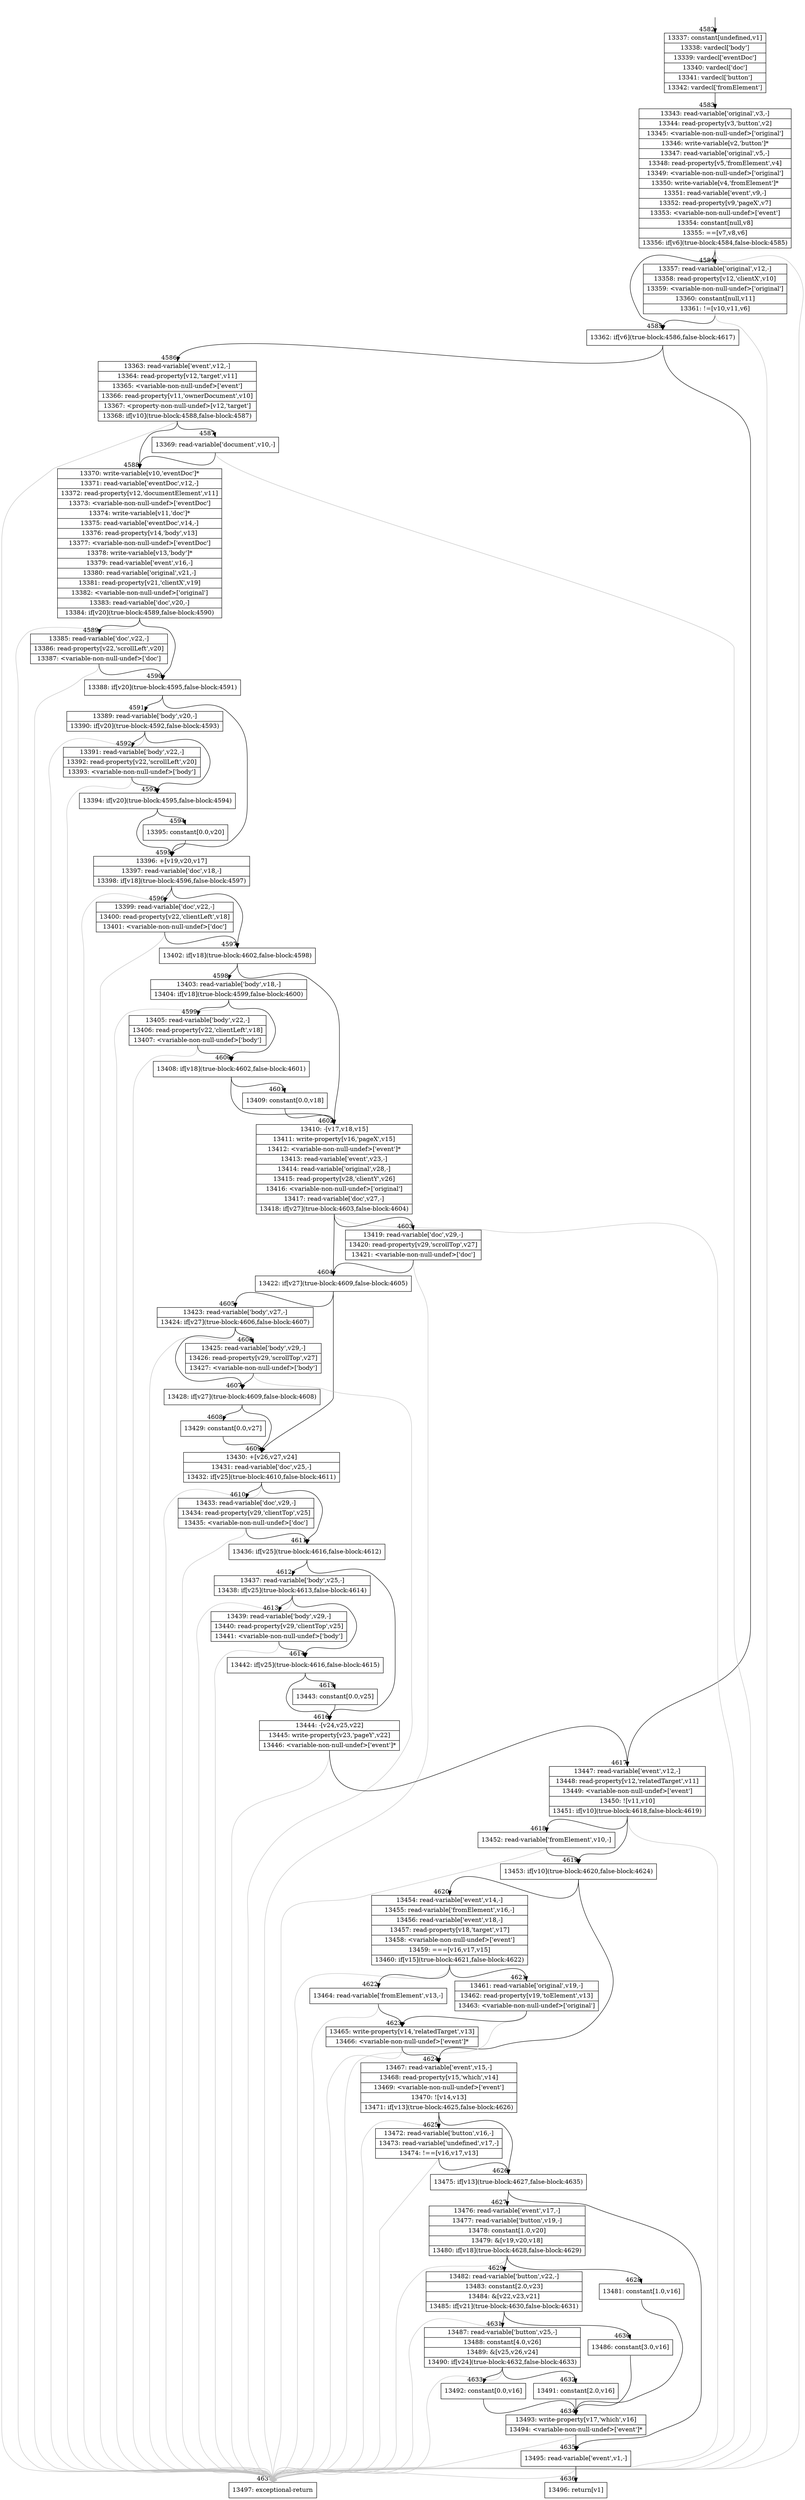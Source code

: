 digraph {
rankdir="TD"
BB_entry284[shape=none,label=""];
BB_entry284 -> BB4582 [tailport=s, headport=n, headlabel="    4582"]
BB4582 [shape=record label="{13337: constant[undefined,v1]|13338: vardecl['body']|13339: vardecl['eventDoc']|13340: vardecl['doc']|13341: vardecl['button']|13342: vardecl['fromElement']}" ] 
BB4582 -> BB4583 [tailport=s, headport=n, headlabel="      4583"]
BB4583 [shape=record label="{13343: read-variable['original',v3,-]|13344: read-property[v3,'button',v2]|13345: \<variable-non-null-undef\>['original']|13346: write-variable[v2,'button']*|13347: read-variable['original',v5,-]|13348: read-property[v5,'fromElement',v4]|13349: \<variable-non-null-undef\>['original']|13350: write-variable[v4,'fromElement']*|13351: read-variable['event',v9,-]|13352: read-property[v9,'pageX',v7]|13353: \<variable-non-null-undef\>['event']|13354: constant[null,v8]|13355: ==[v7,v8,v6]|13356: if[v6](true-block:4584,false-block:4585)}" ] 
BB4583 -> BB4585 [tailport=s, headport=n, headlabel="      4585"]
BB4583 -> BB4584 [tailport=s, headport=n, headlabel="      4584"]
BB4583 -> BB4637 [tailport=s, headport=n, color=gray, headlabel="      4637"]
BB4584 [shape=record label="{13357: read-variable['original',v12,-]|13358: read-property[v12,'clientX',v10]|13359: \<variable-non-null-undef\>['original']|13360: constant[null,v11]|13361: !=[v10,v11,v6]}" ] 
BB4584 -> BB4585 [tailport=s, headport=n]
BB4584 -> BB4637 [tailport=s, headport=n, color=gray]
BB4585 [shape=record label="{13362: if[v6](true-block:4586,false-block:4617)}" ] 
BB4585 -> BB4586 [tailport=s, headport=n, headlabel="      4586"]
BB4585 -> BB4617 [tailport=s, headport=n, headlabel="      4617"]
BB4586 [shape=record label="{13363: read-variable['event',v12,-]|13364: read-property[v12,'target',v11]|13365: \<variable-non-null-undef\>['event']|13366: read-property[v11,'ownerDocument',v10]|13367: \<property-non-null-undef\>[v12,'target']|13368: if[v10](true-block:4588,false-block:4587)}" ] 
BB4586 -> BB4588 [tailport=s, headport=n, headlabel="      4588"]
BB4586 -> BB4587 [tailport=s, headport=n, headlabel="      4587"]
BB4586 -> BB4637 [tailport=s, headport=n, color=gray]
BB4587 [shape=record label="{13369: read-variable['document',v10,-]}" ] 
BB4587 -> BB4588 [tailport=s, headport=n]
BB4587 -> BB4637 [tailport=s, headport=n, color=gray]
BB4588 [shape=record label="{13370: write-variable[v10,'eventDoc']*|13371: read-variable['eventDoc',v12,-]|13372: read-property[v12,'documentElement',v11]|13373: \<variable-non-null-undef\>['eventDoc']|13374: write-variable[v11,'doc']*|13375: read-variable['eventDoc',v14,-]|13376: read-property[v14,'body',v13]|13377: \<variable-non-null-undef\>['eventDoc']|13378: write-variable[v13,'body']*|13379: read-variable['event',v16,-]|13380: read-variable['original',v21,-]|13381: read-property[v21,'clientX',v19]|13382: \<variable-non-null-undef\>['original']|13383: read-variable['doc',v20,-]|13384: if[v20](true-block:4589,false-block:4590)}" ] 
BB4588 -> BB4590 [tailport=s, headport=n, headlabel="      4590"]
BB4588 -> BB4589 [tailport=s, headport=n, headlabel="      4589"]
BB4588 -> BB4637 [tailport=s, headport=n, color=gray]
BB4589 [shape=record label="{13385: read-variable['doc',v22,-]|13386: read-property[v22,'scrollLeft',v20]|13387: \<variable-non-null-undef\>['doc']}" ] 
BB4589 -> BB4590 [tailport=s, headport=n]
BB4589 -> BB4637 [tailport=s, headport=n, color=gray]
BB4590 [shape=record label="{13388: if[v20](true-block:4595,false-block:4591)}" ] 
BB4590 -> BB4595 [tailport=s, headport=n, headlabel="      4595"]
BB4590 -> BB4591 [tailport=s, headport=n, headlabel="      4591"]
BB4591 [shape=record label="{13389: read-variable['body',v20,-]|13390: if[v20](true-block:4592,false-block:4593)}" ] 
BB4591 -> BB4593 [tailport=s, headport=n, headlabel="      4593"]
BB4591 -> BB4592 [tailport=s, headport=n, headlabel="      4592"]
BB4591 -> BB4637 [tailport=s, headport=n, color=gray]
BB4592 [shape=record label="{13391: read-variable['body',v22,-]|13392: read-property[v22,'scrollLeft',v20]|13393: \<variable-non-null-undef\>['body']}" ] 
BB4592 -> BB4593 [tailport=s, headport=n]
BB4592 -> BB4637 [tailport=s, headport=n, color=gray]
BB4593 [shape=record label="{13394: if[v20](true-block:4595,false-block:4594)}" ] 
BB4593 -> BB4595 [tailport=s, headport=n]
BB4593 -> BB4594 [tailport=s, headport=n, headlabel="      4594"]
BB4594 [shape=record label="{13395: constant[0.0,v20]}" ] 
BB4594 -> BB4595 [tailport=s, headport=n]
BB4595 [shape=record label="{13396: +[v19,v20,v17]|13397: read-variable['doc',v18,-]|13398: if[v18](true-block:4596,false-block:4597)}" ] 
BB4595 -> BB4597 [tailport=s, headport=n, headlabel="      4597"]
BB4595 -> BB4596 [tailport=s, headport=n, headlabel="      4596"]
BB4595 -> BB4637 [tailport=s, headport=n, color=gray]
BB4596 [shape=record label="{13399: read-variable['doc',v22,-]|13400: read-property[v22,'clientLeft',v18]|13401: \<variable-non-null-undef\>['doc']}" ] 
BB4596 -> BB4597 [tailport=s, headport=n]
BB4596 -> BB4637 [tailport=s, headport=n, color=gray]
BB4597 [shape=record label="{13402: if[v18](true-block:4602,false-block:4598)}" ] 
BB4597 -> BB4602 [tailport=s, headport=n, headlabel="      4602"]
BB4597 -> BB4598 [tailport=s, headport=n, headlabel="      4598"]
BB4598 [shape=record label="{13403: read-variable['body',v18,-]|13404: if[v18](true-block:4599,false-block:4600)}" ] 
BB4598 -> BB4600 [tailport=s, headport=n, headlabel="      4600"]
BB4598 -> BB4599 [tailport=s, headport=n, headlabel="      4599"]
BB4598 -> BB4637 [tailport=s, headport=n, color=gray]
BB4599 [shape=record label="{13405: read-variable['body',v22,-]|13406: read-property[v22,'clientLeft',v18]|13407: \<variable-non-null-undef\>['body']}" ] 
BB4599 -> BB4600 [tailport=s, headport=n]
BB4599 -> BB4637 [tailport=s, headport=n, color=gray]
BB4600 [shape=record label="{13408: if[v18](true-block:4602,false-block:4601)}" ] 
BB4600 -> BB4602 [tailport=s, headport=n]
BB4600 -> BB4601 [tailport=s, headport=n, headlabel="      4601"]
BB4601 [shape=record label="{13409: constant[0.0,v18]}" ] 
BB4601 -> BB4602 [tailport=s, headport=n]
BB4602 [shape=record label="{13410: -[v17,v18,v15]|13411: write-property[v16,'pageX',v15]|13412: \<variable-non-null-undef\>['event']*|13413: read-variable['event',v23,-]|13414: read-variable['original',v28,-]|13415: read-property[v28,'clientY',v26]|13416: \<variable-non-null-undef\>['original']|13417: read-variable['doc',v27,-]|13418: if[v27](true-block:4603,false-block:4604)}" ] 
BB4602 -> BB4604 [tailport=s, headport=n, headlabel="      4604"]
BB4602 -> BB4603 [tailport=s, headport=n, headlabel="      4603"]
BB4602 -> BB4637 [tailport=s, headport=n, color=gray]
BB4603 [shape=record label="{13419: read-variable['doc',v29,-]|13420: read-property[v29,'scrollTop',v27]|13421: \<variable-non-null-undef\>['doc']}" ] 
BB4603 -> BB4604 [tailport=s, headport=n]
BB4603 -> BB4637 [tailport=s, headport=n, color=gray]
BB4604 [shape=record label="{13422: if[v27](true-block:4609,false-block:4605)}" ] 
BB4604 -> BB4609 [tailport=s, headport=n, headlabel="      4609"]
BB4604 -> BB4605 [tailport=s, headport=n, headlabel="      4605"]
BB4605 [shape=record label="{13423: read-variable['body',v27,-]|13424: if[v27](true-block:4606,false-block:4607)}" ] 
BB4605 -> BB4607 [tailport=s, headport=n, headlabel="      4607"]
BB4605 -> BB4606 [tailport=s, headport=n, headlabel="      4606"]
BB4605 -> BB4637 [tailport=s, headport=n, color=gray]
BB4606 [shape=record label="{13425: read-variable['body',v29,-]|13426: read-property[v29,'scrollTop',v27]|13427: \<variable-non-null-undef\>['body']}" ] 
BB4606 -> BB4607 [tailport=s, headport=n]
BB4606 -> BB4637 [tailport=s, headport=n, color=gray]
BB4607 [shape=record label="{13428: if[v27](true-block:4609,false-block:4608)}" ] 
BB4607 -> BB4609 [tailport=s, headport=n]
BB4607 -> BB4608 [tailport=s, headport=n, headlabel="      4608"]
BB4608 [shape=record label="{13429: constant[0.0,v27]}" ] 
BB4608 -> BB4609 [tailport=s, headport=n]
BB4609 [shape=record label="{13430: +[v26,v27,v24]|13431: read-variable['doc',v25,-]|13432: if[v25](true-block:4610,false-block:4611)}" ] 
BB4609 -> BB4611 [tailport=s, headport=n, headlabel="      4611"]
BB4609 -> BB4610 [tailport=s, headport=n, headlabel="      4610"]
BB4609 -> BB4637 [tailport=s, headport=n, color=gray]
BB4610 [shape=record label="{13433: read-variable['doc',v29,-]|13434: read-property[v29,'clientTop',v25]|13435: \<variable-non-null-undef\>['doc']}" ] 
BB4610 -> BB4611 [tailport=s, headport=n]
BB4610 -> BB4637 [tailport=s, headport=n, color=gray]
BB4611 [shape=record label="{13436: if[v25](true-block:4616,false-block:4612)}" ] 
BB4611 -> BB4616 [tailport=s, headport=n, headlabel="      4616"]
BB4611 -> BB4612 [tailport=s, headport=n, headlabel="      4612"]
BB4612 [shape=record label="{13437: read-variable['body',v25,-]|13438: if[v25](true-block:4613,false-block:4614)}" ] 
BB4612 -> BB4614 [tailport=s, headport=n, headlabel="      4614"]
BB4612 -> BB4613 [tailport=s, headport=n, headlabel="      4613"]
BB4612 -> BB4637 [tailport=s, headport=n, color=gray]
BB4613 [shape=record label="{13439: read-variable['body',v29,-]|13440: read-property[v29,'clientTop',v25]|13441: \<variable-non-null-undef\>['body']}" ] 
BB4613 -> BB4614 [tailport=s, headport=n]
BB4613 -> BB4637 [tailport=s, headport=n, color=gray]
BB4614 [shape=record label="{13442: if[v25](true-block:4616,false-block:4615)}" ] 
BB4614 -> BB4616 [tailport=s, headport=n]
BB4614 -> BB4615 [tailport=s, headport=n, headlabel="      4615"]
BB4615 [shape=record label="{13443: constant[0.0,v25]}" ] 
BB4615 -> BB4616 [tailport=s, headport=n]
BB4616 [shape=record label="{13444: -[v24,v25,v22]|13445: write-property[v23,'pageY',v22]|13446: \<variable-non-null-undef\>['event']*}" ] 
BB4616 -> BB4617 [tailport=s, headport=n]
BB4616 -> BB4637 [tailport=s, headport=n, color=gray]
BB4617 [shape=record label="{13447: read-variable['event',v12,-]|13448: read-property[v12,'relatedTarget',v11]|13449: \<variable-non-null-undef\>['event']|13450: ![v11,v10]|13451: if[v10](true-block:4618,false-block:4619)}" ] 
BB4617 -> BB4619 [tailport=s, headport=n, headlabel="      4619"]
BB4617 -> BB4618 [tailport=s, headport=n, headlabel="      4618"]
BB4617 -> BB4637 [tailport=s, headport=n, color=gray]
BB4618 [shape=record label="{13452: read-variable['fromElement',v10,-]}" ] 
BB4618 -> BB4619 [tailport=s, headport=n]
BB4618 -> BB4637 [tailport=s, headport=n, color=gray]
BB4619 [shape=record label="{13453: if[v10](true-block:4620,false-block:4624)}" ] 
BB4619 -> BB4620 [tailport=s, headport=n, headlabel="      4620"]
BB4619 -> BB4624 [tailport=s, headport=n, headlabel="      4624"]
BB4620 [shape=record label="{13454: read-variable['event',v14,-]|13455: read-variable['fromElement',v16,-]|13456: read-variable['event',v18,-]|13457: read-property[v18,'target',v17]|13458: \<variable-non-null-undef\>['event']|13459: ===[v16,v17,v15]|13460: if[v15](true-block:4621,false-block:4622)}" ] 
BB4620 -> BB4621 [tailport=s, headport=n, headlabel="      4621"]
BB4620 -> BB4622 [tailport=s, headport=n, headlabel="      4622"]
BB4620 -> BB4637 [tailport=s, headport=n, color=gray]
BB4621 [shape=record label="{13461: read-variable['original',v19,-]|13462: read-property[v19,'toElement',v13]|13463: \<variable-non-null-undef\>['original']}" ] 
BB4621 -> BB4623 [tailport=s, headport=n, headlabel="      4623"]
BB4621 -> BB4637 [tailport=s, headport=n, color=gray]
BB4622 [shape=record label="{13464: read-variable['fromElement',v13,-]}" ] 
BB4622 -> BB4623 [tailport=s, headport=n]
BB4622 -> BB4637 [tailport=s, headport=n, color=gray]
BB4623 [shape=record label="{13465: write-property[v14,'relatedTarget',v13]|13466: \<variable-non-null-undef\>['event']*}" ] 
BB4623 -> BB4624 [tailport=s, headport=n]
BB4623 -> BB4637 [tailport=s, headport=n, color=gray]
BB4624 [shape=record label="{13467: read-variable['event',v15,-]|13468: read-property[v15,'which',v14]|13469: \<variable-non-null-undef\>['event']|13470: ![v14,v13]|13471: if[v13](true-block:4625,false-block:4626)}" ] 
BB4624 -> BB4626 [tailport=s, headport=n, headlabel="      4626"]
BB4624 -> BB4625 [tailport=s, headport=n, headlabel="      4625"]
BB4624 -> BB4637 [tailport=s, headport=n, color=gray]
BB4625 [shape=record label="{13472: read-variable['button',v16,-]|13473: read-variable['undefined',v17,-]|13474: !==[v16,v17,v13]}" ] 
BB4625 -> BB4626 [tailport=s, headport=n]
BB4625 -> BB4637 [tailport=s, headport=n, color=gray]
BB4626 [shape=record label="{13475: if[v13](true-block:4627,false-block:4635)}" ] 
BB4626 -> BB4627 [tailport=s, headport=n, headlabel="      4627"]
BB4626 -> BB4635 [tailport=s, headport=n, headlabel="      4635"]
BB4627 [shape=record label="{13476: read-variable['event',v17,-]|13477: read-variable['button',v19,-]|13478: constant[1.0,v20]|13479: &[v19,v20,v18]|13480: if[v18](true-block:4628,false-block:4629)}" ] 
BB4627 -> BB4628 [tailport=s, headport=n, headlabel="      4628"]
BB4627 -> BB4629 [tailport=s, headport=n, headlabel="      4629"]
BB4627 -> BB4637 [tailport=s, headport=n, color=gray]
BB4628 [shape=record label="{13481: constant[1.0,v16]}" ] 
BB4628 -> BB4634 [tailport=s, headport=n, headlabel="      4634"]
BB4629 [shape=record label="{13482: read-variable['button',v22,-]|13483: constant[2.0,v23]|13484: &[v22,v23,v21]|13485: if[v21](true-block:4630,false-block:4631)}" ] 
BB4629 -> BB4630 [tailport=s, headport=n, headlabel="      4630"]
BB4629 -> BB4631 [tailport=s, headport=n, headlabel="      4631"]
BB4629 -> BB4637 [tailport=s, headport=n, color=gray]
BB4630 [shape=record label="{13486: constant[3.0,v16]}" ] 
BB4630 -> BB4634 [tailport=s, headport=n]
BB4631 [shape=record label="{13487: read-variable['button',v25,-]|13488: constant[4.0,v26]|13489: &[v25,v26,v24]|13490: if[v24](true-block:4632,false-block:4633)}" ] 
BB4631 -> BB4632 [tailport=s, headport=n, headlabel="      4632"]
BB4631 -> BB4633 [tailport=s, headport=n, headlabel="      4633"]
BB4631 -> BB4637 [tailport=s, headport=n, color=gray]
BB4632 [shape=record label="{13491: constant[2.0,v16]}" ] 
BB4632 -> BB4634 [tailport=s, headport=n]
BB4633 [shape=record label="{13492: constant[0.0,v16]}" ] 
BB4633 -> BB4634 [tailport=s, headport=n]
BB4634 [shape=record label="{13493: write-property[v17,'which',v16]|13494: \<variable-non-null-undef\>['event']*}" ] 
BB4634 -> BB4635 [tailport=s, headport=n]
BB4634 -> BB4637 [tailport=s, headport=n, color=gray]
BB4635 [shape=record label="{13495: read-variable['event',v1,-]}" ] 
BB4635 -> BB4636 [tailport=s, headport=n, headlabel="      4636"]
BB4635 -> BB4637 [tailport=s, headport=n, color=gray]
BB4636 [shape=record label="{13496: return[v1]}" ] 
BB4637 [shape=record label="{13497: exceptional-return}" ] 
}
